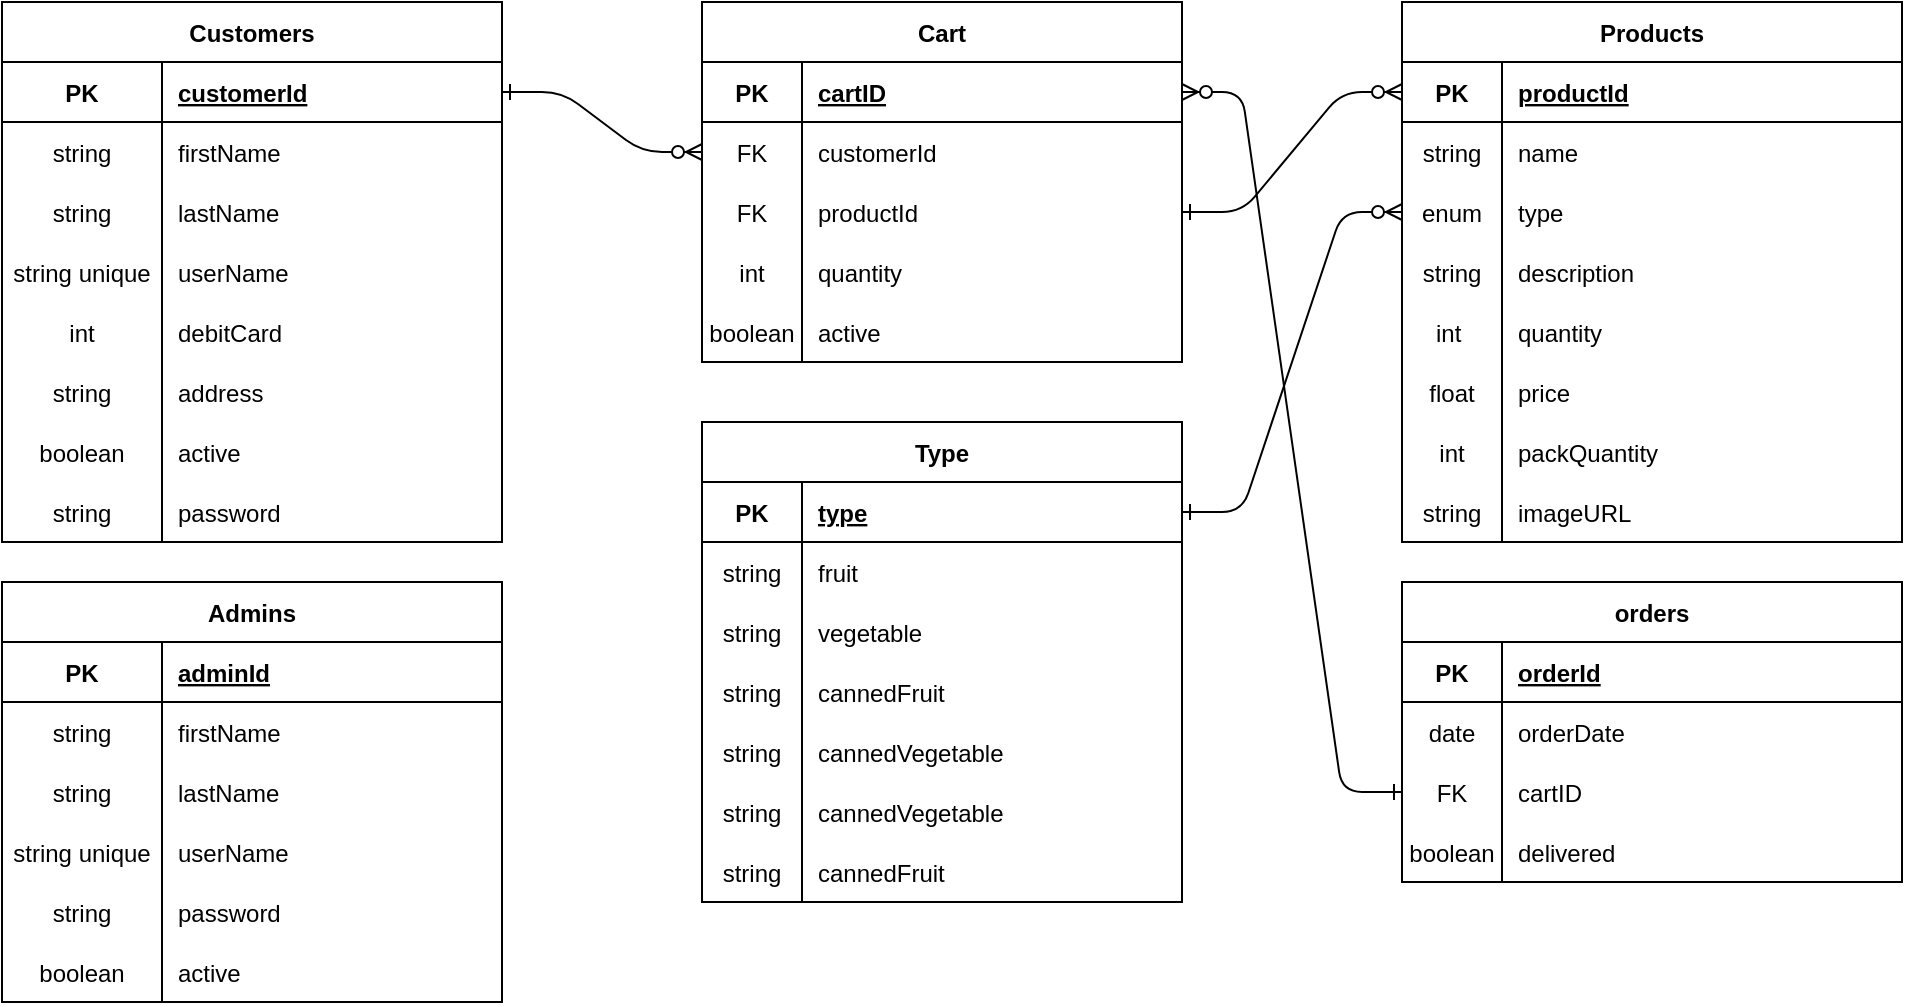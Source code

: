 <mxfile version="16.5.3" type="google"><diagram id="R2lEEEUBdFMjLlhIrx00" name="Page-1"><mxGraphModel dx="2409" dy="1531" grid="1" gridSize="10" guides="0" tooltips="1" connect="1" arrows="1" fold="1" page="1" pageScale="1" pageWidth="1100" pageHeight="850" math="0" shadow="0" extFonts="Permanent Marker^https://fonts.googleapis.com/css?family=Permanent+Marker"><root><mxCell id="0"/><mxCell id="1" parent="0"/><mxCell id="C-vyLk0tnHw3VtMMgP7b-1" value="" style="edgeStyle=entityRelationEdgeStyle;endArrow=ERzeroToMany;startArrow=ERone;endFill=1;startFill=0;" parent="1" source="C-vyLk0tnHw3VtMMgP7b-24" target="C-vyLk0tnHw3VtMMgP7b-6" edge="1"><mxGeometry width="100" height="100" relative="1" as="geometry"><mxPoint x="340" y="720" as="sourcePoint"/><mxPoint x="440" y="620" as="targetPoint"/></mxGeometry></mxCell><mxCell id="C-vyLk0tnHw3VtMMgP7b-12" value="" style="edgeStyle=entityRelationEdgeStyle;endArrow=ERzeroToMany;startArrow=ERone;endFill=1;startFill=0;entryX=0;entryY=0.5;entryDx=0;entryDy=0;exitX=1;exitY=0.5;exitDx=0;exitDy=0;" parent="1" source="C-vyLk0tnHw3VtMMgP7b-9" target="C-vyLk0tnHw3VtMMgP7b-14" edge="1"><mxGeometry width="100" height="100" relative="1" as="geometry"><mxPoint x="400" y="180" as="sourcePoint"/><mxPoint x="460" y="205" as="targetPoint"/></mxGeometry></mxCell><mxCell id="C-vyLk0tnHw3VtMMgP7b-2" value="Cart" style="shape=table;startSize=30;container=1;collapsible=1;childLayout=tableLayout;fixedRows=1;rowLines=0;fontStyle=1;align=center;resizeLast=1;" parent="1" vertex="1"><mxGeometry x="430" y="120" width="240" height="180" as="geometry"/></mxCell><mxCell id="C-vyLk0tnHw3VtMMgP7b-3" value="" style="shape=partialRectangle;collapsible=0;dropTarget=0;pointerEvents=0;fillColor=none;points=[[0,0.5],[1,0.5]];portConstraint=eastwest;top=0;left=0;right=0;bottom=1;" parent="C-vyLk0tnHw3VtMMgP7b-2" vertex="1"><mxGeometry y="30" width="240" height="30" as="geometry"/></mxCell><mxCell id="C-vyLk0tnHw3VtMMgP7b-4" value="PK" style="shape=partialRectangle;overflow=hidden;connectable=0;fillColor=none;top=0;left=0;bottom=0;right=0;fontStyle=1;" parent="C-vyLk0tnHw3VtMMgP7b-3" vertex="1"><mxGeometry width="50" height="30" as="geometry"><mxRectangle width="50" height="30" as="alternateBounds"/></mxGeometry></mxCell><mxCell id="C-vyLk0tnHw3VtMMgP7b-5" value="cartID" style="shape=partialRectangle;overflow=hidden;connectable=0;fillColor=none;top=0;left=0;bottom=0;right=0;align=left;spacingLeft=6;fontStyle=5;" parent="C-vyLk0tnHw3VtMMgP7b-3" vertex="1"><mxGeometry x="50" width="190" height="30" as="geometry"><mxRectangle width="190" height="30" as="alternateBounds"/></mxGeometry></mxCell><mxCell id="C-vyLk0tnHw3VtMMgP7b-6" value="" style="shape=partialRectangle;collapsible=0;dropTarget=0;pointerEvents=0;fillColor=none;points=[[0,0.5],[1,0.5]];portConstraint=eastwest;top=0;left=0;right=0;bottom=0;" parent="C-vyLk0tnHw3VtMMgP7b-2" vertex="1"><mxGeometry y="60" width="240" height="30" as="geometry"/></mxCell><mxCell id="C-vyLk0tnHw3VtMMgP7b-7" value="FK" style="shape=partialRectangle;overflow=hidden;connectable=0;fillColor=none;top=0;left=0;bottom=0;right=0;" parent="C-vyLk0tnHw3VtMMgP7b-6" vertex="1"><mxGeometry width="50" height="30" as="geometry"><mxRectangle width="50" height="30" as="alternateBounds"/></mxGeometry></mxCell><mxCell id="C-vyLk0tnHw3VtMMgP7b-8" value="customerId" style="shape=partialRectangle;overflow=hidden;connectable=0;fillColor=none;top=0;left=0;bottom=0;right=0;align=left;spacingLeft=6;" parent="C-vyLk0tnHw3VtMMgP7b-6" vertex="1"><mxGeometry x="50" width="190" height="30" as="geometry"><mxRectangle width="190" height="30" as="alternateBounds"/></mxGeometry></mxCell><mxCell id="C-vyLk0tnHw3VtMMgP7b-9" value="" style="shape=partialRectangle;collapsible=0;dropTarget=0;pointerEvents=0;fillColor=none;points=[[0,0.5],[1,0.5]];portConstraint=eastwest;top=0;left=0;right=0;bottom=0;" parent="C-vyLk0tnHw3VtMMgP7b-2" vertex="1"><mxGeometry y="90" width="240" height="30" as="geometry"/></mxCell><mxCell id="C-vyLk0tnHw3VtMMgP7b-10" value="FK" style="shape=partialRectangle;overflow=hidden;connectable=0;fillColor=none;top=0;left=0;bottom=0;right=0;" parent="C-vyLk0tnHw3VtMMgP7b-9" vertex="1"><mxGeometry width="50" height="30" as="geometry"><mxRectangle width="50" height="30" as="alternateBounds"/></mxGeometry></mxCell><mxCell id="C-vyLk0tnHw3VtMMgP7b-11" value="productId" style="shape=partialRectangle;overflow=hidden;connectable=0;fillColor=none;top=0;left=0;bottom=0;right=0;align=left;spacingLeft=6;" parent="C-vyLk0tnHw3VtMMgP7b-9" vertex="1"><mxGeometry x="50" width="190" height="30" as="geometry"><mxRectangle width="190" height="30" as="alternateBounds"/></mxGeometry></mxCell><mxCell id="RGyLEbPLawV1bws4Dmt5-53" value="" style="shape=partialRectangle;collapsible=0;dropTarget=0;pointerEvents=0;fillColor=none;points=[[0,0.5],[1,0.5]];portConstraint=eastwest;top=0;left=0;right=0;bottom=0;" parent="C-vyLk0tnHw3VtMMgP7b-2" vertex="1"><mxGeometry y="120" width="240" height="30" as="geometry"/></mxCell><mxCell id="RGyLEbPLawV1bws4Dmt5-54" value="int" style="shape=partialRectangle;overflow=hidden;connectable=0;fillColor=none;top=0;left=0;bottom=0;right=0;" parent="RGyLEbPLawV1bws4Dmt5-53" vertex="1"><mxGeometry width="50" height="30" as="geometry"><mxRectangle width="50" height="30" as="alternateBounds"/></mxGeometry></mxCell><mxCell id="RGyLEbPLawV1bws4Dmt5-55" value="quantity" style="shape=partialRectangle;overflow=hidden;connectable=0;fillColor=none;top=0;left=0;bottom=0;right=0;align=left;spacingLeft=6;" parent="RGyLEbPLawV1bws4Dmt5-53" vertex="1"><mxGeometry x="50" width="190" height="30" as="geometry"><mxRectangle width="190" height="30" as="alternateBounds"/></mxGeometry></mxCell><mxCell id="RGyLEbPLawV1bws4Dmt5-65" value="" style="shape=partialRectangle;collapsible=0;dropTarget=0;pointerEvents=0;fillColor=none;points=[[0,0.5],[1,0.5]];portConstraint=eastwest;top=0;left=0;right=0;bottom=0;" parent="C-vyLk0tnHw3VtMMgP7b-2" vertex="1"><mxGeometry y="150" width="240" height="30" as="geometry"/></mxCell><mxCell id="RGyLEbPLawV1bws4Dmt5-66" value="boolean" style="shape=partialRectangle;overflow=hidden;connectable=0;fillColor=none;top=0;left=0;bottom=0;right=0;" parent="RGyLEbPLawV1bws4Dmt5-65" vertex="1"><mxGeometry width="50" height="30" as="geometry"><mxRectangle width="50" height="30" as="alternateBounds"/></mxGeometry></mxCell><mxCell id="RGyLEbPLawV1bws4Dmt5-67" value="active" style="shape=partialRectangle;overflow=hidden;connectable=0;fillColor=none;top=0;left=0;bottom=0;right=0;align=left;spacingLeft=6;" parent="RGyLEbPLawV1bws4Dmt5-65" vertex="1"><mxGeometry x="50" width="190" height="30" as="geometry"><mxRectangle width="190" height="30" as="alternateBounds"/></mxGeometry></mxCell><mxCell id="C-vyLk0tnHw3VtMMgP7b-13" value="Products" style="shape=table;startSize=30;container=1;collapsible=1;childLayout=tableLayout;fixedRows=1;rowLines=0;fontStyle=1;align=center;resizeLast=1;" parent="1" vertex="1"><mxGeometry x="780" y="120" width="250" height="270" as="geometry"/></mxCell><mxCell id="C-vyLk0tnHw3VtMMgP7b-14" value="" style="shape=partialRectangle;collapsible=0;dropTarget=0;pointerEvents=0;fillColor=none;points=[[0,0.5],[1,0.5]];portConstraint=eastwest;top=0;left=0;right=0;bottom=1;" parent="C-vyLk0tnHw3VtMMgP7b-13" vertex="1"><mxGeometry y="30" width="250" height="30" as="geometry"/></mxCell><mxCell id="C-vyLk0tnHw3VtMMgP7b-15" value="PK" style="shape=partialRectangle;overflow=hidden;connectable=0;fillColor=none;top=0;left=0;bottom=0;right=0;fontStyle=1;" parent="C-vyLk0tnHw3VtMMgP7b-14" vertex="1"><mxGeometry width="50" height="30" as="geometry"><mxRectangle width="50" height="30" as="alternateBounds"/></mxGeometry></mxCell><mxCell id="C-vyLk0tnHw3VtMMgP7b-16" value="productId" style="shape=partialRectangle;overflow=hidden;connectable=0;fillColor=none;top=0;left=0;bottom=0;right=0;align=left;spacingLeft=6;fontStyle=5;" parent="C-vyLk0tnHw3VtMMgP7b-14" vertex="1"><mxGeometry x="50" width="200" height="30" as="geometry"><mxRectangle width="200" height="30" as="alternateBounds"/></mxGeometry></mxCell><mxCell id="C-vyLk0tnHw3VtMMgP7b-17" value="" style="shape=partialRectangle;collapsible=0;dropTarget=0;pointerEvents=0;fillColor=none;points=[[0,0.5],[1,0.5]];portConstraint=eastwest;top=0;left=0;right=0;bottom=0;" parent="C-vyLk0tnHw3VtMMgP7b-13" vertex="1"><mxGeometry y="60" width="250" height="30" as="geometry"/></mxCell><mxCell id="C-vyLk0tnHw3VtMMgP7b-18" value="string" style="shape=partialRectangle;overflow=hidden;connectable=0;fillColor=none;top=0;left=0;bottom=0;right=0;" parent="C-vyLk0tnHw3VtMMgP7b-17" vertex="1"><mxGeometry width="50" height="30" as="geometry"><mxRectangle width="50" height="30" as="alternateBounds"/></mxGeometry></mxCell><mxCell id="C-vyLk0tnHw3VtMMgP7b-19" value="name" style="shape=partialRectangle;overflow=hidden;connectable=0;fillColor=none;top=0;left=0;bottom=0;right=0;align=left;spacingLeft=6;" parent="C-vyLk0tnHw3VtMMgP7b-17" vertex="1"><mxGeometry x="50" width="200" height="30" as="geometry"><mxRectangle width="200" height="30" as="alternateBounds"/></mxGeometry></mxCell><mxCell id="C-vyLk0tnHw3VtMMgP7b-20" value="" style="shape=partialRectangle;collapsible=0;dropTarget=0;pointerEvents=0;fillColor=none;points=[[0,0.5],[1,0.5]];portConstraint=eastwest;top=0;left=0;right=0;bottom=0;" parent="C-vyLk0tnHw3VtMMgP7b-13" vertex="1"><mxGeometry y="90" width="250" height="30" as="geometry"/></mxCell><mxCell id="C-vyLk0tnHw3VtMMgP7b-21" value="enum" style="shape=partialRectangle;overflow=hidden;connectable=0;fillColor=none;top=0;left=0;bottom=0;right=0;" parent="C-vyLk0tnHw3VtMMgP7b-20" vertex="1"><mxGeometry width="50" height="30" as="geometry"><mxRectangle width="50" height="30" as="alternateBounds"/></mxGeometry></mxCell><mxCell id="C-vyLk0tnHw3VtMMgP7b-22" value="type" style="shape=partialRectangle;overflow=hidden;connectable=0;fillColor=none;top=0;left=0;bottom=0;right=0;align=left;spacingLeft=6;" parent="C-vyLk0tnHw3VtMMgP7b-20" vertex="1"><mxGeometry x="50" width="200" height="30" as="geometry"><mxRectangle width="200" height="30" as="alternateBounds"/></mxGeometry></mxCell><mxCell id="RGyLEbPLawV1bws4Dmt5-56" value="" style="shape=partialRectangle;collapsible=0;dropTarget=0;pointerEvents=0;fillColor=none;points=[[0,0.5],[1,0.5]];portConstraint=eastwest;top=0;left=0;right=0;bottom=0;" parent="C-vyLk0tnHw3VtMMgP7b-13" vertex="1"><mxGeometry y="120" width="250" height="30" as="geometry"/></mxCell><mxCell id="RGyLEbPLawV1bws4Dmt5-57" value="string" style="shape=partialRectangle;overflow=hidden;connectable=0;fillColor=none;top=0;left=0;bottom=0;right=0;" parent="RGyLEbPLawV1bws4Dmt5-56" vertex="1"><mxGeometry width="50" height="30" as="geometry"><mxRectangle width="50" height="30" as="alternateBounds"/></mxGeometry></mxCell><mxCell id="RGyLEbPLawV1bws4Dmt5-58" value="description" style="shape=partialRectangle;overflow=hidden;connectable=0;fillColor=none;top=0;left=0;bottom=0;right=0;align=left;spacingLeft=6;" parent="RGyLEbPLawV1bws4Dmt5-56" vertex="1"><mxGeometry x="50" width="200" height="30" as="geometry"><mxRectangle width="200" height="30" as="alternateBounds"/></mxGeometry></mxCell><mxCell id="RGyLEbPLawV1bws4Dmt5-59" value="" style="shape=partialRectangle;collapsible=0;dropTarget=0;pointerEvents=0;fillColor=none;points=[[0,0.5],[1,0.5]];portConstraint=eastwest;top=0;left=0;right=0;bottom=0;" parent="C-vyLk0tnHw3VtMMgP7b-13" vertex="1"><mxGeometry y="150" width="250" height="30" as="geometry"/></mxCell><mxCell id="RGyLEbPLawV1bws4Dmt5-60" value="int " style="shape=partialRectangle;overflow=hidden;connectable=0;fillColor=none;top=0;left=0;bottom=0;right=0;" parent="RGyLEbPLawV1bws4Dmt5-59" vertex="1"><mxGeometry width="50" height="30" as="geometry"><mxRectangle width="50" height="30" as="alternateBounds"/></mxGeometry></mxCell><mxCell id="RGyLEbPLawV1bws4Dmt5-61" value="quantity" style="shape=partialRectangle;overflow=hidden;connectable=0;fillColor=none;top=0;left=0;bottom=0;right=0;align=left;spacingLeft=6;" parent="RGyLEbPLawV1bws4Dmt5-59" vertex="1"><mxGeometry x="50" width="200" height="30" as="geometry"><mxRectangle width="200" height="30" as="alternateBounds"/></mxGeometry></mxCell><mxCell id="RGyLEbPLawV1bws4Dmt5-62" value="" style="shape=partialRectangle;collapsible=0;dropTarget=0;pointerEvents=0;fillColor=none;points=[[0,0.5],[1,0.5]];portConstraint=eastwest;top=0;left=0;right=0;bottom=0;" parent="C-vyLk0tnHw3VtMMgP7b-13" vertex="1"><mxGeometry y="180" width="250" height="30" as="geometry"/></mxCell><mxCell id="RGyLEbPLawV1bws4Dmt5-63" value="float" style="shape=partialRectangle;overflow=hidden;connectable=0;fillColor=none;top=0;left=0;bottom=0;right=0;" parent="RGyLEbPLawV1bws4Dmt5-62" vertex="1"><mxGeometry width="50" height="30" as="geometry"><mxRectangle width="50" height="30" as="alternateBounds"/></mxGeometry></mxCell><mxCell id="RGyLEbPLawV1bws4Dmt5-64" value="price" style="shape=partialRectangle;overflow=hidden;connectable=0;fillColor=none;top=0;left=0;bottom=0;right=0;align=left;spacingLeft=6;" parent="RGyLEbPLawV1bws4Dmt5-62" vertex="1"><mxGeometry x="50" width="200" height="30" as="geometry"><mxRectangle width="200" height="30" as="alternateBounds"/></mxGeometry></mxCell><mxCell id="RGyLEbPLawV1bws4Dmt5-68" value="" style="shape=partialRectangle;collapsible=0;dropTarget=0;pointerEvents=0;fillColor=none;points=[[0,0.5],[1,0.5]];portConstraint=eastwest;top=0;left=0;right=0;bottom=0;" parent="C-vyLk0tnHw3VtMMgP7b-13" vertex="1"><mxGeometry y="210" width="250" height="30" as="geometry"/></mxCell><mxCell id="RGyLEbPLawV1bws4Dmt5-69" value="int" style="shape=partialRectangle;overflow=hidden;connectable=0;fillColor=none;top=0;left=0;bottom=0;right=0;" parent="RGyLEbPLawV1bws4Dmt5-68" vertex="1"><mxGeometry width="50" height="30" as="geometry"><mxRectangle width="50" height="30" as="alternateBounds"/></mxGeometry></mxCell><mxCell id="RGyLEbPLawV1bws4Dmt5-70" value="packQuantity" style="shape=partialRectangle;overflow=hidden;connectable=0;fillColor=none;top=0;left=0;bottom=0;right=0;align=left;spacingLeft=6;" parent="RGyLEbPLawV1bws4Dmt5-68" vertex="1"><mxGeometry x="50" width="200" height="30" as="geometry"><mxRectangle width="200" height="30" as="alternateBounds"/></mxGeometry></mxCell><mxCell id="2EzXDh16oXCy0tDQ0313-1" value="" style="shape=partialRectangle;collapsible=0;dropTarget=0;pointerEvents=0;fillColor=none;points=[[0,0.5],[1,0.5]];portConstraint=eastwest;top=0;left=0;right=0;bottom=0;" vertex="1" parent="C-vyLk0tnHw3VtMMgP7b-13"><mxGeometry y="240" width="250" height="30" as="geometry"/></mxCell><mxCell id="2EzXDh16oXCy0tDQ0313-2" value="string" style="shape=partialRectangle;overflow=hidden;connectable=0;fillColor=none;top=0;left=0;bottom=0;right=0;" vertex="1" parent="2EzXDh16oXCy0tDQ0313-1"><mxGeometry width="50" height="30" as="geometry"><mxRectangle width="50" height="30" as="alternateBounds"/></mxGeometry></mxCell><mxCell id="2EzXDh16oXCy0tDQ0313-3" value="imageURL" style="shape=partialRectangle;overflow=hidden;connectable=0;fillColor=none;top=0;left=0;bottom=0;right=0;align=left;spacingLeft=6;" vertex="1" parent="2EzXDh16oXCy0tDQ0313-1"><mxGeometry x="50" width="200" height="30" as="geometry"><mxRectangle width="200" height="30" as="alternateBounds"/></mxGeometry></mxCell><mxCell id="C-vyLk0tnHw3VtMMgP7b-23" value="Customers" style="shape=table;startSize=30;container=1;collapsible=1;childLayout=tableLayout;fixedRows=1;rowLines=0;fontStyle=1;align=center;resizeLast=1;" parent="1" vertex="1"><mxGeometry x="80" y="120" width="250" height="270" as="geometry"/></mxCell><mxCell id="C-vyLk0tnHw3VtMMgP7b-24" value="" style="shape=partialRectangle;collapsible=0;dropTarget=0;pointerEvents=0;fillColor=none;points=[[0,0.5],[1,0.5]];portConstraint=eastwest;top=0;left=0;right=0;bottom=1;" parent="C-vyLk0tnHw3VtMMgP7b-23" vertex="1"><mxGeometry y="30" width="250" height="30" as="geometry"/></mxCell><mxCell id="C-vyLk0tnHw3VtMMgP7b-25" value="PK" style="shape=partialRectangle;overflow=hidden;connectable=0;fillColor=none;top=0;left=0;bottom=0;right=0;fontStyle=1;" parent="C-vyLk0tnHw3VtMMgP7b-24" vertex="1"><mxGeometry width="80" height="30" as="geometry"><mxRectangle width="80" height="30" as="alternateBounds"/></mxGeometry></mxCell><mxCell id="C-vyLk0tnHw3VtMMgP7b-26" value="customerId" style="shape=partialRectangle;overflow=hidden;connectable=0;fillColor=none;top=0;left=0;bottom=0;right=0;align=left;spacingLeft=6;fontStyle=5;" parent="C-vyLk0tnHw3VtMMgP7b-24" vertex="1"><mxGeometry x="80" width="170" height="30" as="geometry"><mxRectangle width="170" height="30" as="alternateBounds"/></mxGeometry></mxCell><mxCell id="C-vyLk0tnHw3VtMMgP7b-27" value="" style="shape=partialRectangle;collapsible=0;dropTarget=0;pointerEvents=0;fillColor=none;points=[[0,0.5],[1,0.5]];portConstraint=eastwest;top=0;left=0;right=0;bottom=0;" parent="C-vyLk0tnHw3VtMMgP7b-23" vertex="1"><mxGeometry y="60" width="250" height="30" as="geometry"/></mxCell><mxCell id="C-vyLk0tnHw3VtMMgP7b-28" value="string" style="shape=partialRectangle;overflow=hidden;connectable=0;fillColor=none;top=0;left=0;bottom=0;right=0;" parent="C-vyLk0tnHw3VtMMgP7b-27" vertex="1"><mxGeometry width="80" height="30" as="geometry"><mxRectangle width="80" height="30" as="alternateBounds"/></mxGeometry></mxCell><mxCell id="C-vyLk0tnHw3VtMMgP7b-29" value="firstName" style="shape=partialRectangle;overflow=hidden;connectable=0;fillColor=none;top=0;left=0;bottom=0;right=0;align=left;spacingLeft=6;" parent="C-vyLk0tnHw3VtMMgP7b-27" vertex="1"><mxGeometry x="80" width="170" height="30" as="geometry"><mxRectangle width="170" height="30" as="alternateBounds"/></mxGeometry></mxCell><mxCell id="RGyLEbPLawV1bws4Dmt5-26" value="" style="shape=partialRectangle;collapsible=0;dropTarget=0;pointerEvents=0;fillColor=none;points=[[0,0.5],[1,0.5]];portConstraint=eastwest;top=0;left=0;right=0;bottom=0;" parent="C-vyLk0tnHw3VtMMgP7b-23" vertex="1"><mxGeometry y="90" width="250" height="30" as="geometry"/></mxCell><mxCell id="RGyLEbPLawV1bws4Dmt5-27" value="string" style="shape=partialRectangle;overflow=hidden;connectable=0;fillColor=none;top=0;left=0;bottom=0;right=0;" parent="RGyLEbPLawV1bws4Dmt5-26" vertex="1"><mxGeometry width="80" height="30" as="geometry"><mxRectangle width="80" height="30" as="alternateBounds"/></mxGeometry></mxCell><mxCell id="RGyLEbPLawV1bws4Dmt5-28" value="lastName" style="shape=partialRectangle;overflow=hidden;connectable=0;fillColor=none;top=0;left=0;bottom=0;right=0;align=left;spacingLeft=6;" parent="RGyLEbPLawV1bws4Dmt5-26" vertex="1"><mxGeometry x="80" width="170" height="30" as="geometry"><mxRectangle width="170" height="30" as="alternateBounds"/></mxGeometry></mxCell><mxCell id="RGyLEbPLawV1bws4Dmt5-32" value="" style="shape=partialRectangle;collapsible=0;dropTarget=0;pointerEvents=0;fillColor=none;points=[[0,0.5],[1,0.5]];portConstraint=eastwest;top=0;left=0;right=0;bottom=0;" parent="C-vyLk0tnHw3VtMMgP7b-23" vertex="1"><mxGeometry y="120" width="250" height="30" as="geometry"/></mxCell><mxCell id="RGyLEbPLawV1bws4Dmt5-33" value="string unique" style="shape=partialRectangle;overflow=hidden;connectable=0;fillColor=none;top=0;left=0;bottom=0;right=0;" parent="RGyLEbPLawV1bws4Dmt5-32" vertex="1"><mxGeometry width="80" height="30" as="geometry"><mxRectangle width="80" height="30" as="alternateBounds"/></mxGeometry></mxCell><mxCell id="RGyLEbPLawV1bws4Dmt5-34" value="userName" style="shape=partialRectangle;overflow=hidden;connectable=0;fillColor=none;top=0;left=0;bottom=0;right=0;align=left;spacingLeft=6;" parent="RGyLEbPLawV1bws4Dmt5-32" vertex="1"><mxGeometry x="80" width="170" height="30" as="geometry"><mxRectangle width="170" height="30" as="alternateBounds"/></mxGeometry></mxCell><mxCell id="RGyLEbPLawV1bws4Dmt5-29" value="" style="shape=partialRectangle;collapsible=0;dropTarget=0;pointerEvents=0;fillColor=none;points=[[0,0.5],[1,0.5]];portConstraint=eastwest;top=0;left=0;right=0;bottom=0;" parent="C-vyLk0tnHw3VtMMgP7b-23" vertex="1"><mxGeometry y="150" width="250" height="30" as="geometry"/></mxCell><mxCell id="RGyLEbPLawV1bws4Dmt5-30" value="int" style="shape=partialRectangle;overflow=hidden;connectable=0;fillColor=none;top=0;left=0;bottom=0;right=0;" parent="RGyLEbPLawV1bws4Dmt5-29" vertex="1"><mxGeometry width="80" height="30" as="geometry"><mxRectangle width="80" height="30" as="alternateBounds"/></mxGeometry></mxCell><mxCell id="RGyLEbPLawV1bws4Dmt5-31" value="debitCard" style="shape=partialRectangle;overflow=hidden;connectable=0;fillColor=none;top=0;left=0;bottom=0;right=0;align=left;spacingLeft=6;" parent="RGyLEbPLawV1bws4Dmt5-29" vertex="1"><mxGeometry x="80" width="170" height="30" as="geometry"><mxRectangle width="170" height="30" as="alternateBounds"/></mxGeometry></mxCell><mxCell id="RGyLEbPLawV1bws4Dmt5-35" value="" style="shape=partialRectangle;collapsible=0;dropTarget=0;pointerEvents=0;fillColor=none;points=[[0,0.5],[1,0.5]];portConstraint=eastwest;top=0;left=0;right=0;bottom=0;" parent="C-vyLk0tnHw3VtMMgP7b-23" vertex="1"><mxGeometry y="180" width="250" height="30" as="geometry"/></mxCell><mxCell id="RGyLEbPLawV1bws4Dmt5-36" value="string" style="shape=partialRectangle;overflow=hidden;connectable=0;fillColor=none;top=0;left=0;bottom=0;right=0;" parent="RGyLEbPLawV1bws4Dmt5-35" vertex="1"><mxGeometry width="80" height="30" as="geometry"><mxRectangle width="80" height="30" as="alternateBounds"/></mxGeometry></mxCell><mxCell id="RGyLEbPLawV1bws4Dmt5-37" value="address" style="shape=partialRectangle;overflow=hidden;connectable=0;fillColor=none;top=0;left=0;bottom=0;right=0;align=left;spacingLeft=6;" parent="RGyLEbPLawV1bws4Dmt5-35" vertex="1"><mxGeometry x="80" width="170" height="30" as="geometry"><mxRectangle width="170" height="30" as="alternateBounds"/></mxGeometry></mxCell><mxCell id="RGyLEbPLawV1bws4Dmt5-38" value="" style="shape=partialRectangle;collapsible=0;dropTarget=0;pointerEvents=0;fillColor=none;points=[[0,0.5],[1,0.5]];portConstraint=eastwest;top=0;left=0;right=0;bottom=0;" parent="C-vyLk0tnHw3VtMMgP7b-23" vertex="1"><mxGeometry y="210" width="250" height="30" as="geometry"/></mxCell><mxCell id="RGyLEbPLawV1bws4Dmt5-39" value="boolean" style="shape=partialRectangle;overflow=hidden;connectable=0;fillColor=none;top=0;left=0;bottom=0;right=0;" parent="RGyLEbPLawV1bws4Dmt5-38" vertex="1"><mxGeometry width="80" height="30" as="geometry"><mxRectangle width="80" height="30" as="alternateBounds"/></mxGeometry></mxCell><mxCell id="RGyLEbPLawV1bws4Dmt5-40" value="active" style="shape=partialRectangle;overflow=hidden;connectable=0;fillColor=none;top=0;left=0;bottom=0;right=0;align=left;spacingLeft=6;" parent="RGyLEbPLawV1bws4Dmt5-38" vertex="1"><mxGeometry x="80" width="170" height="30" as="geometry"><mxRectangle width="170" height="30" as="alternateBounds"/></mxGeometry></mxCell><mxCell id="RGyLEbPLawV1bws4Dmt5-141" value="" style="shape=partialRectangle;collapsible=0;dropTarget=0;pointerEvents=0;fillColor=none;points=[[0,0.5],[1,0.5]];portConstraint=eastwest;top=0;left=0;right=0;bottom=0;" parent="C-vyLk0tnHw3VtMMgP7b-23" vertex="1"><mxGeometry y="240" width="250" height="30" as="geometry"/></mxCell><mxCell id="RGyLEbPLawV1bws4Dmt5-142" value="string" style="shape=partialRectangle;overflow=hidden;connectable=0;fillColor=none;top=0;left=0;bottom=0;right=0;" parent="RGyLEbPLawV1bws4Dmt5-141" vertex="1"><mxGeometry width="80" height="30" as="geometry"><mxRectangle width="80" height="30" as="alternateBounds"/></mxGeometry></mxCell><mxCell id="RGyLEbPLawV1bws4Dmt5-143" value="password" style="shape=partialRectangle;overflow=hidden;connectable=0;fillColor=none;top=0;left=0;bottom=0;right=0;align=left;spacingLeft=6;" parent="RGyLEbPLawV1bws4Dmt5-141" vertex="1"><mxGeometry x="80" width="170" height="30" as="geometry"><mxRectangle width="170" height="30" as="alternateBounds"/></mxGeometry></mxCell><mxCell id="RGyLEbPLawV1bws4Dmt5-96" value="Type" style="shape=table;startSize=30;container=1;collapsible=1;childLayout=tableLayout;fixedRows=1;rowLines=0;fontStyle=1;align=center;resizeLast=1;" parent="1" vertex="1"><mxGeometry x="430" y="330" width="240" height="240" as="geometry"/></mxCell><mxCell id="RGyLEbPLawV1bws4Dmt5-97" value="" style="shape=partialRectangle;collapsible=0;dropTarget=0;pointerEvents=0;fillColor=none;points=[[0,0.5],[1,0.5]];portConstraint=eastwest;top=0;left=0;right=0;bottom=1;" parent="RGyLEbPLawV1bws4Dmt5-96" vertex="1"><mxGeometry y="30" width="240" height="30" as="geometry"/></mxCell><mxCell id="RGyLEbPLawV1bws4Dmt5-98" value="PK" style="shape=partialRectangle;overflow=hidden;connectable=0;fillColor=none;top=0;left=0;bottom=0;right=0;fontStyle=1;" parent="RGyLEbPLawV1bws4Dmt5-97" vertex="1"><mxGeometry width="50" height="30" as="geometry"><mxRectangle width="50" height="30" as="alternateBounds"/></mxGeometry></mxCell><mxCell id="RGyLEbPLawV1bws4Dmt5-99" value="type" style="shape=partialRectangle;overflow=hidden;connectable=0;fillColor=none;top=0;left=0;bottom=0;right=0;align=left;spacingLeft=6;fontStyle=5;" parent="RGyLEbPLawV1bws4Dmt5-97" vertex="1"><mxGeometry x="50" width="190" height="30" as="geometry"><mxRectangle width="190" height="30" as="alternateBounds"/></mxGeometry></mxCell><mxCell id="RGyLEbPLawV1bws4Dmt5-100" value="" style="shape=partialRectangle;collapsible=0;dropTarget=0;pointerEvents=0;fillColor=none;points=[[0,0.5],[1,0.5]];portConstraint=eastwest;top=0;left=0;right=0;bottom=0;" parent="RGyLEbPLawV1bws4Dmt5-96" vertex="1"><mxGeometry y="60" width="240" height="30" as="geometry"/></mxCell><mxCell id="RGyLEbPLawV1bws4Dmt5-101" value="string" style="shape=partialRectangle;overflow=hidden;connectable=0;fillColor=none;top=0;left=0;bottom=0;right=0;" parent="RGyLEbPLawV1bws4Dmt5-100" vertex="1"><mxGeometry width="50" height="30" as="geometry"><mxRectangle width="50" height="30" as="alternateBounds"/></mxGeometry></mxCell><mxCell id="RGyLEbPLawV1bws4Dmt5-102" value="fruit" style="shape=partialRectangle;overflow=hidden;connectable=0;fillColor=none;top=0;left=0;bottom=0;right=0;align=left;spacingLeft=6;" parent="RGyLEbPLawV1bws4Dmt5-100" vertex="1"><mxGeometry x="50" width="190" height="30" as="geometry"><mxRectangle width="190" height="30" as="alternateBounds"/></mxGeometry></mxCell><mxCell id="RGyLEbPLawV1bws4Dmt5-103" value="" style="shape=partialRectangle;collapsible=0;dropTarget=0;pointerEvents=0;fillColor=none;points=[[0,0.5],[1,0.5]];portConstraint=eastwest;top=0;left=0;right=0;bottom=0;" parent="RGyLEbPLawV1bws4Dmt5-96" vertex="1"><mxGeometry y="90" width="240" height="30" as="geometry"/></mxCell><mxCell id="RGyLEbPLawV1bws4Dmt5-104" value="string" style="shape=partialRectangle;overflow=hidden;connectable=0;fillColor=none;top=0;left=0;bottom=0;right=0;" parent="RGyLEbPLawV1bws4Dmt5-103" vertex="1"><mxGeometry width="50" height="30" as="geometry"><mxRectangle width="50" height="30" as="alternateBounds"/></mxGeometry></mxCell><mxCell id="RGyLEbPLawV1bws4Dmt5-105" value="vegetable" style="shape=partialRectangle;overflow=hidden;connectable=0;fillColor=none;top=0;left=0;bottom=0;right=0;align=left;spacingLeft=6;" parent="RGyLEbPLawV1bws4Dmt5-103" vertex="1"><mxGeometry x="50" width="190" height="30" as="geometry"><mxRectangle width="190" height="30" as="alternateBounds"/></mxGeometry></mxCell><mxCell id="RGyLEbPLawV1bws4Dmt5-106" value="" style="shape=partialRectangle;collapsible=0;dropTarget=0;pointerEvents=0;fillColor=none;points=[[0,0.5],[1,0.5]];portConstraint=eastwest;top=0;left=0;right=0;bottom=0;" parent="RGyLEbPLawV1bws4Dmt5-96" vertex="1"><mxGeometry y="120" width="240" height="30" as="geometry"/></mxCell><mxCell id="RGyLEbPLawV1bws4Dmt5-107" value="string" style="shape=partialRectangle;overflow=hidden;connectable=0;fillColor=none;top=0;left=0;bottom=0;right=0;" parent="RGyLEbPLawV1bws4Dmt5-106" vertex="1"><mxGeometry width="50" height="30" as="geometry"><mxRectangle width="50" height="30" as="alternateBounds"/></mxGeometry></mxCell><mxCell id="RGyLEbPLawV1bws4Dmt5-108" value="cannedFruit" style="shape=partialRectangle;overflow=hidden;connectable=0;fillColor=none;top=0;left=0;bottom=0;right=0;align=left;spacingLeft=6;" parent="RGyLEbPLawV1bws4Dmt5-106" vertex="1"><mxGeometry x="50" width="190" height="30" as="geometry"><mxRectangle width="190" height="30" as="alternateBounds"/></mxGeometry></mxCell><mxCell id="RGyLEbPLawV1bws4Dmt5-109" value="" style="shape=partialRectangle;collapsible=0;dropTarget=0;pointerEvents=0;fillColor=none;points=[[0,0.5],[1,0.5]];portConstraint=eastwest;top=0;left=0;right=0;bottom=0;" parent="RGyLEbPLawV1bws4Dmt5-96" vertex="1"><mxGeometry y="150" width="240" height="30" as="geometry"/></mxCell><mxCell id="RGyLEbPLawV1bws4Dmt5-110" value="string" style="shape=partialRectangle;overflow=hidden;connectable=0;fillColor=none;top=0;left=0;bottom=0;right=0;" parent="RGyLEbPLawV1bws4Dmt5-109" vertex="1"><mxGeometry width="50" height="30" as="geometry"><mxRectangle width="50" height="30" as="alternateBounds"/></mxGeometry></mxCell><mxCell id="RGyLEbPLawV1bws4Dmt5-111" value="cannedVegetable" style="shape=partialRectangle;overflow=hidden;connectable=0;fillColor=none;top=0;left=0;bottom=0;right=0;align=left;spacingLeft=6;" parent="RGyLEbPLawV1bws4Dmt5-109" vertex="1"><mxGeometry x="50" width="190" height="30" as="geometry"><mxRectangle width="190" height="30" as="alternateBounds"/></mxGeometry></mxCell><mxCell id="RGyLEbPLawV1bws4Dmt5-113" value="" style="shape=partialRectangle;collapsible=0;dropTarget=0;pointerEvents=0;fillColor=none;points=[[0,0.5],[1,0.5]];portConstraint=eastwest;top=0;left=0;right=0;bottom=0;" parent="RGyLEbPLawV1bws4Dmt5-96" vertex="1"><mxGeometry y="180" width="240" height="30" as="geometry"/></mxCell><mxCell id="RGyLEbPLawV1bws4Dmt5-114" value="string" style="shape=partialRectangle;overflow=hidden;connectable=0;fillColor=none;top=0;left=0;bottom=0;right=0;" parent="RGyLEbPLawV1bws4Dmt5-113" vertex="1"><mxGeometry width="50" height="30" as="geometry"><mxRectangle width="50" height="30" as="alternateBounds"/></mxGeometry></mxCell><mxCell id="RGyLEbPLawV1bws4Dmt5-115" value="cannedVegetable" style="shape=partialRectangle;overflow=hidden;connectable=0;fillColor=none;top=0;left=0;bottom=0;right=0;align=left;spacingLeft=6;" parent="RGyLEbPLawV1bws4Dmt5-113" vertex="1"><mxGeometry x="50" width="190" height="30" as="geometry"><mxRectangle width="190" height="30" as="alternateBounds"/></mxGeometry></mxCell><mxCell id="RGyLEbPLawV1bws4Dmt5-116" value="" style="shape=partialRectangle;collapsible=0;dropTarget=0;pointerEvents=0;fillColor=none;points=[[0,0.5],[1,0.5]];portConstraint=eastwest;top=0;left=0;right=0;bottom=0;" parent="RGyLEbPLawV1bws4Dmt5-96" vertex="1"><mxGeometry y="210" width="240" height="30" as="geometry"/></mxCell><mxCell id="RGyLEbPLawV1bws4Dmt5-117" value="string" style="shape=partialRectangle;overflow=hidden;connectable=0;fillColor=none;top=0;left=0;bottom=0;right=0;" parent="RGyLEbPLawV1bws4Dmt5-116" vertex="1"><mxGeometry width="50" height="30" as="geometry"><mxRectangle width="50" height="30" as="alternateBounds"/></mxGeometry></mxCell><mxCell id="RGyLEbPLawV1bws4Dmt5-118" value="cannedFruit" style="shape=partialRectangle;overflow=hidden;connectable=0;fillColor=none;top=0;left=0;bottom=0;right=0;align=left;spacingLeft=6;" parent="RGyLEbPLawV1bws4Dmt5-116" vertex="1"><mxGeometry x="50" width="190" height="30" as="geometry"><mxRectangle width="190" height="30" as="alternateBounds"/></mxGeometry></mxCell><mxCell id="RGyLEbPLawV1bws4Dmt5-112" value="" style="edgeStyle=entityRelationEdgeStyle;endArrow=ERzeroToMany;startArrow=ERone;endFill=1;startFill=0;entryX=0;entryY=0.5;entryDx=0;entryDy=0;exitX=1;exitY=0.5;exitDx=0;exitDy=0;" parent="1" source="RGyLEbPLawV1bws4Dmt5-97" target="C-vyLk0tnHw3VtMMgP7b-20" edge="1"><mxGeometry width="100" height="100" relative="1" as="geometry"><mxPoint x="670" y="400" as="sourcePoint"/><mxPoint x="780" y="340" as="targetPoint"/></mxGeometry></mxCell><mxCell id="RGyLEbPLawV1bws4Dmt5-119" value="Admins" style="shape=table;startSize=30;container=1;collapsible=1;childLayout=tableLayout;fixedRows=1;rowLines=0;fontStyle=1;align=center;resizeLast=1;" parent="1" vertex="1"><mxGeometry x="80" y="410" width="250" height="210" as="geometry"/></mxCell><mxCell id="RGyLEbPLawV1bws4Dmt5-120" value="" style="shape=partialRectangle;collapsible=0;dropTarget=0;pointerEvents=0;fillColor=none;points=[[0,0.5],[1,0.5]];portConstraint=eastwest;top=0;left=0;right=0;bottom=1;" parent="RGyLEbPLawV1bws4Dmt5-119" vertex="1"><mxGeometry y="30" width="250" height="30" as="geometry"/></mxCell><mxCell id="RGyLEbPLawV1bws4Dmt5-121" value="PK" style="shape=partialRectangle;overflow=hidden;connectable=0;fillColor=none;top=0;left=0;bottom=0;right=0;fontStyle=1;" parent="RGyLEbPLawV1bws4Dmt5-120" vertex="1"><mxGeometry width="80" height="30" as="geometry"><mxRectangle width="80" height="30" as="alternateBounds"/></mxGeometry></mxCell><mxCell id="RGyLEbPLawV1bws4Dmt5-122" value="adminId" style="shape=partialRectangle;overflow=hidden;connectable=0;fillColor=none;top=0;left=0;bottom=0;right=0;align=left;spacingLeft=6;fontStyle=5;" parent="RGyLEbPLawV1bws4Dmt5-120" vertex="1"><mxGeometry x="80" width="170" height="30" as="geometry"><mxRectangle width="170" height="30" as="alternateBounds"/></mxGeometry></mxCell><mxCell id="RGyLEbPLawV1bws4Dmt5-123" value="" style="shape=partialRectangle;collapsible=0;dropTarget=0;pointerEvents=0;fillColor=none;points=[[0,0.5],[1,0.5]];portConstraint=eastwest;top=0;left=0;right=0;bottom=0;" parent="RGyLEbPLawV1bws4Dmt5-119" vertex="1"><mxGeometry y="60" width="250" height="30" as="geometry"/></mxCell><mxCell id="RGyLEbPLawV1bws4Dmt5-124" value="string" style="shape=partialRectangle;overflow=hidden;connectable=0;fillColor=none;top=0;left=0;bottom=0;right=0;" parent="RGyLEbPLawV1bws4Dmt5-123" vertex="1"><mxGeometry width="80" height="30" as="geometry"><mxRectangle width="80" height="30" as="alternateBounds"/></mxGeometry></mxCell><mxCell id="RGyLEbPLawV1bws4Dmt5-125" value="firstName" style="shape=partialRectangle;overflow=hidden;connectable=0;fillColor=none;top=0;left=0;bottom=0;right=0;align=left;spacingLeft=6;" parent="RGyLEbPLawV1bws4Dmt5-123" vertex="1"><mxGeometry x="80" width="170" height="30" as="geometry"><mxRectangle width="170" height="30" as="alternateBounds"/></mxGeometry></mxCell><mxCell id="RGyLEbPLawV1bws4Dmt5-126" value="" style="shape=partialRectangle;collapsible=0;dropTarget=0;pointerEvents=0;fillColor=none;points=[[0,0.5],[1,0.5]];portConstraint=eastwest;top=0;left=0;right=0;bottom=0;" parent="RGyLEbPLawV1bws4Dmt5-119" vertex="1"><mxGeometry y="90" width="250" height="30" as="geometry"/></mxCell><mxCell id="RGyLEbPLawV1bws4Dmt5-127" value="string" style="shape=partialRectangle;overflow=hidden;connectable=0;fillColor=none;top=0;left=0;bottom=0;right=0;" parent="RGyLEbPLawV1bws4Dmt5-126" vertex="1"><mxGeometry width="80" height="30" as="geometry"><mxRectangle width="80" height="30" as="alternateBounds"/></mxGeometry></mxCell><mxCell id="RGyLEbPLawV1bws4Dmt5-128" value="lastName" style="shape=partialRectangle;overflow=hidden;connectable=0;fillColor=none;top=0;left=0;bottom=0;right=0;align=left;spacingLeft=6;" parent="RGyLEbPLawV1bws4Dmt5-126" vertex="1"><mxGeometry x="80" width="170" height="30" as="geometry"><mxRectangle width="170" height="30" as="alternateBounds"/></mxGeometry></mxCell><mxCell id="RGyLEbPLawV1bws4Dmt5-129" value="" style="shape=partialRectangle;collapsible=0;dropTarget=0;pointerEvents=0;fillColor=none;points=[[0,0.5],[1,0.5]];portConstraint=eastwest;top=0;left=0;right=0;bottom=0;" parent="RGyLEbPLawV1bws4Dmt5-119" vertex="1"><mxGeometry y="120" width="250" height="30" as="geometry"/></mxCell><mxCell id="RGyLEbPLawV1bws4Dmt5-130" value="string unique" style="shape=partialRectangle;overflow=hidden;connectable=0;fillColor=none;top=0;left=0;bottom=0;right=0;" parent="RGyLEbPLawV1bws4Dmt5-129" vertex="1"><mxGeometry width="80" height="30" as="geometry"><mxRectangle width="80" height="30" as="alternateBounds"/></mxGeometry></mxCell><mxCell id="RGyLEbPLawV1bws4Dmt5-131" value="userName" style="shape=partialRectangle;overflow=hidden;connectable=0;fillColor=none;top=0;left=0;bottom=0;right=0;align=left;spacingLeft=6;" parent="RGyLEbPLawV1bws4Dmt5-129" vertex="1"><mxGeometry x="80" width="170" height="30" as="geometry"><mxRectangle width="170" height="30" as="alternateBounds"/></mxGeometry></mxCell><mxCell id="RGyLEbPLawV1bws4Dmt5-132" value="" style="shape=partialRectangle;collapsible=0;dropTarget=0;pointerEvents=0;fillColor=none;points=[[0,0.5],[1,0.5]];portConstraint=eastwest;top=0;left=0;right=0;bottom=0;" parent="RGyLEbPLawV1bws4Dmt5-119" vertex="1"><mxGeometry y="150" width="250" height="30" as="geometry"/></mxCell><mxCell id="RGyLEbPLawV1bws4Dmt5-133" value="string" style="shape=partialRectangle;overflow=hidden;connectable=0;fillColor=none;top=0;left=0;bottom=0;right=0;" parent="RGyLEbPLawV1bws4Dmt5-132" vertex="1"><mxGeometry width="80" height="30" as="geometry"><mxRectangle width="80" height="30" as="alternateBounds"/></mxGeometry></mxCell><mxCell id="RGyLEbPLawV1bws4Dmt5-134" value="password" style="shape=partialRectangle;overflow=hidden;connectable=0;fillColor=none;top=0;left=0;bottom=0;right=0;align=left;spacingLeft=6;" parent="RGyLEbPLawV1bws4Dmt5-132" vertex="1"><mxGeometry x="80" width="170" height="30" as="geometry"><mxRectangle width="170" height="30" as="alternateBounds"/></mxGeometry></mxCell><mxCell id="2EzXDh16oXCy0tDQ0313-29" value="" style="shape=partialRectangle;collapsible=0;dropTarget=0;pointerEvents=0;fillColor=none;points=[[0,0.5],[1,0.5]];portConstraint=eastwest;top=0;left=0;right=0;bottom=0;" vertex="1" parent="RGyLEbPLawV1bws4Dmt5-119"><mxGeometry y="180" width="250" height="30" as="geometry"/></mxCell><mxCell id="2EzXDh16oXCy0tDQ0313-30" value="boolean" style="shape=partialRectangle;overflow=hidden;connectable=0;fillColor=none;top=0;left=0;bottom=0;right=0;" vertex="1" parent="2EzXDh16oXCy0tDQ0313-29"><mxGeometry width="80" height="30" as="geometry"><mxRectangle width="80" height="30" as="alternateBounds"/></mxGeometry></mxCell><mxCell id="2EzXDh16oXCy0tDQ0313-31" value="active" style="shape=partialRectangle;overflow=hidden;connectable=0;fillColor=none;top=0;left=0;bottom=0;right=0;align=left;spacingLeft=6;" vertex="1" parent="2EzXDh16oXCy0tDQ0313-29"><mxGeometry x="80" width="170" height="30" as="geometry"><mxRectangle width="170" height="30" as="alternateBounds"/></mxGeometry></mxCell><mxCell id="2EzXDh16oXCy0tDQ0313-4" value="orders" style="shape=table;startSize=30;container=1;collapsible=1;childLayout=tableLayout;fixedRows=1;rowLines=0;fontStyle=1;align=center;resizeLast=1;" vertex="1" parent="1"><mxGeometry x="780" y="410" width="250" height="150" as="geometry"/></mxCell><mxCell id="2EzXDh16oXCy0tDQ0313-5" value="" style="shape=partialRectangle;collapsible=0;dropTarget=0;pointerEvents=0;fillColor=none;points=[[0,0.5],[1,0.5]];portConstraint=eastwest;top=0;left=0;right=0;bottom=1;" vertex="1" parent="2EzXDh16oXCy0tDQ0313-4"><mxGeometry y="30" width="250" height="30" as="geometry"/></mxCell><mxCell id="2EzXDh16oXCy0tDQ0313-6" value="PK" style="shape=partialRectangle;overflow=hidden;connectable=0;fillColor=none;top=0;left=0;bottom=0;right=0;fontStyle=1;" vertex="1" parent="2EzXDh16oXCy0tDQ0313-5"><mxGeometry width="50" height="30" as="geometry"><mxRectangle width="50" height="30" as="alternateBounds"/></mxGeometry></mxCell><mxCell id="2EzXDh16oXCy0tDQ0313-7" value="orderId" style="shape=partialRectangle;overflow=hidden;connectable=0;fillColor=none;top=0;left=0;bottom=0;right=0;align=left;spacingLeft=6;fontStyle=5;" vertex="1" parent="2EzXDh16oXCy0tDQ0313-5"><mxGeometry x="50" width="200" height="30" as="geometry"><mxRectangle width="200" height="30" as="alternateBounds"/></mxGeometry></mxCell><mxCell id="2EzXDh16oXCy0tDQ0313-8" value="" style="shape=partialRectangle;collapsible=0;dropTarget=0;pointerEvents=0;fillColor=none;points=[[0,0.5],[1,0.5]];portConstraint=eastwest;top=0;left=0;right=0;bottom=0;" vertex="1" parent="2EzXDh16oXCy0tDQ0313-4"><mxGeometry y="60" width="250" height="30" as="geometry"/></mxCell><mxCell id="2EzXDh16oXCy0tDQ0313-9" value="date" style="shape=partialRectangle;overflow=hidden;connectable=0;fillColor=none;top=0;left=0;bottom=0;right=0;" vertex="1" parent="2EzXDh16oXCy0tDQ0313-8"><mxGeometry width="50" height="30" as="geometry"><mxRectangle width="50" height="30" as="alternateBounds"/></mxGeometry></mxCell><mxCell id="2EzXDh16oXCy0tDQ0313-10" value="orderDate" style="shape=partialRectangle;overflow=hidden;connectable=0;fillColor=none;top=0;left=0;bottom=0;right=0;align=left;spacingLeft=6;" vertex="1" parent="2EzXDh16oXCy0tDQ0313-8"><mxGeometry x="50" width="200" height="30" as="geometry"><mxRectangle width="200" height="30" as="alternateBounds"/></mxGeometry></mxCell><mxCell id="2EzXDh16oXCy0tDQ0313-11" value="" style="shape=partialRectangle;collapsible=0;dropTarget=0;pointerEvents=0;fillColor=none;points=[[0,0.5],[1,0.5]];portConstraint=eastwest;top=0;left=0;right=0;bottom=0;" vertex="1" parent="2EzXDh16oXCy0tDQ0313-4"><mxGeometry y="90" width="250" height="30" as="geometry"/></mxCell><mxCell id="2EzXDh16oXCy0tDQ0313-12" value="FK" style="shape=partialRectangle;overflow=hidden;connectable=0;fillColor=none;top=0;left=0;bottom=0;right=0;" vertex="1" parent="2EzXDh16oXCy0tDQ0313-11"><mxGeometry width="50" height="30" as="geometry"><mxRectangle width="50" height="30" as="alternateBounds"/></mxGeometry></mxCell><mxCell id="2EzXDh16oXCy0tDQ0313-13" value="cartID" style="shape=partialRectangle;overflow=hidden;connectable=0;fillColor=none;top=0;left=0;bottom=0;right=0;align=left;spacingLeft=6;" vertex="1" parent="2EzXDh16oXCy0tDQ0313-11"><mxGeometry x="50" width="200" height="30" as="geometry"><mxRectangle width="200" height="30" as="alternateBounds"/></mxGeometry></mxCell><mxCell id="2EzXDh16oXCy0tDQ0313-14" value="" style="shape=partialRectangle;collapsible=0;dropTarget=0;pointerEvents=0;fillColor=none;points=[[0,0.5],[1,0.5]];portConstraint=eastwest;top=0;left=0;right=0;bottom=0;" vertex="1" parent="2EzXDh16oXCy0tDQ0313-4"><mxGeometry y="120" width="250" height="30" as="geometry"/></mxCell><mxCell id="2EzXDh16oXCy0tDQ0313-15" value="boolean" style="shape=partialRectangle;overflow=hidden;connectable=0;fillColor=none;top=0;left=0;bottom=0;right=0;" vertex="1" parent="2EzXDh16oXCy0tDQ0313-14"><mxGeometry width="50" height="30" as="geometry"><mxRectangle width="50" height="30" as="alternateBounds"/></mxGeometry></mxCell><mxCell id="2EzXDh16oXCy0tDQ0313-16" value="delivered" style="shape=partialRectangle;overflow=hidden;connectable=0;fillColor=none;top=0;left=0;bottom=0;right=0;align=left;spacingLeft=6;" vertex="1" parent="2EzXDh16oXCy0tDQ0313-14"><mxGeometry x="50" width="200" height="30" as="geometry"><mxRectangle width="200" height="30" as="alternateBounds"/></mxGeometry></mxCell><mxCell id="2EzXDh16oXCy0tDQ0313-39" value="" style="edgeStyle=entityRelationEdgeStyle;endArrow=ERzeroToMany;startArrow=ERone;endFill=1;startFill=0;exitX=0;exitY=0.5;exitDx=0;exitDy=0;entryX=1;entryY=0.5;entryDx=0;entryDy=0;" edge="1" parent="1" source="2EzXDh16oXCy0tDQ0313-11" target="C-vyLk0tnHw3VtMMgP7b-3"><mxGeometry width="100" height="100" relative="1" as="geometry"><mxPoint x="750" y="600" as="sourcePoint"/><mxPoint x="860" y="450" as="targetPoint"/></mxGeometry></mxCell></root></mxGraphModel></diagram></mxfile>